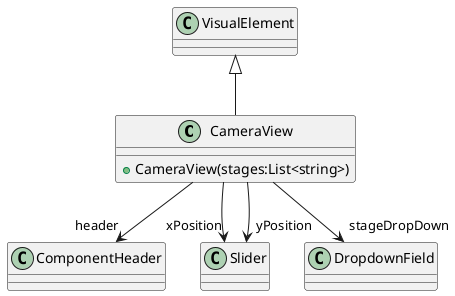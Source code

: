 @startuml
class CameraView {
    + CameraView(stages:List<string>)
}
VisualElement <|-- CameraView
CameraView --> "header" ComponentHeader
CameraView --> "xPosition" Slider
CameraView --> "yPosition" Slider
CameraView --> "stageDropDown" DropdownField
@enduml
